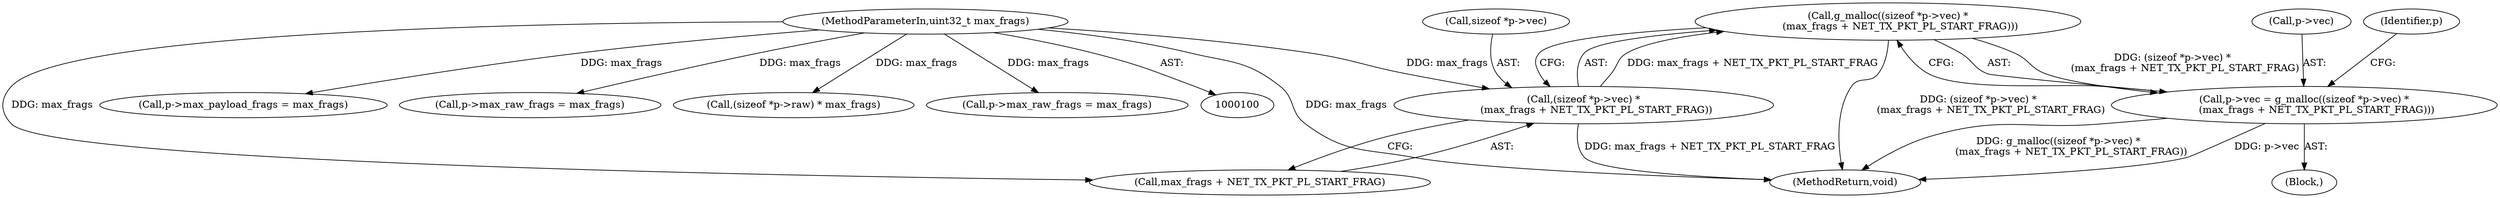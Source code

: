 digraph "0_qemu_47882fa4975bf0b58dd74474329fdd7154e8f04c@API" {
"1000122" [label="(Call,g_malloc((sizeof *p->vec) *\n        (max_frags + NET_TX_PKT_PL_START_FRAG)))"];
"1000123" [label="(Call,(sizeof *p->vec) *\n        (max_frags + NET_TX_PKT_PL_START_FRAG))"];
"1000103" [label="(MethodParameterIn,uint32_t max_frags)"];
"1000118" [label="(Call,p->vec = g_malloc((sizeof *p->vec) *\n        (max_frags + NET_TX_PKT_PL_START_FRAG)))"];
"1000129" [label="(Call,max_frags + NET_TX_PKT_PL_START_FRAG)"];
"1000103" [label="(MethodParameterIn,uint32_t max_frags)"];
"1000144" [label="(Call,p->max_payload_frags = max_frags)"];
"1000154" [label="(Call,p->max_raw_frags = max_frags)"];
"1000137" [label="(Call,(sizeof *p->raw) * max_frags)"];
"1000119" [label="(Call,p->vec)"];
"1000124" [label="(Call,sizeof *p->vec)"];
"1000149" [label="(Call,p->max_raw_frags = max_frags)"];
"1000123" [label="(Call,(sizeof *p->vec) *\n        (max_frags + NET_TX_PKT_PL_START_FRAG))"];
"1000105" [label="(Block,)"];
"1000122" [label="(Call,g_malloc((sizeof *p->vec) *\n        (max_frags + NET_TX_PKT_PL_START_FRAG)))"];
"1000134" [label="(Identifier,p)"];
"1000118" [label="(Call,p->vec = g_malloc((sizeof *p->vec) *\n        (max_frags + NET_TX_PKT_PL_START_FRAG)))"];
"1000221" [label="(MethodReturn,void)"];
"1000122" -> "1000118"  [label="AST: "];
"1000122" -> "1000123"  [label="CFG: "];
"1000123" -> "1000122"  [label="AST: "];
"1000118" -> "1000122"  [label="CFG: "];
"1000122" -> "1000221"  [label="DDG: (sizeof *p->vec) *\n        (max_frags + NET_TX_PKT_PL_START_FRAG)"];
"1000122" -> "1000118"  [label="DDG: (sizeof *p->vec) *\n        (max_frags + NET_TX_PKT_PL_START_FRAG)"];
"1000123" -> "1000122"  [label="DDG: max_frags + NET_TX_PKT_PL_START_FRAG"];
"1000123" -> "1000129"  [label="CFG: "];
"1000124" -> "1000123"  [label="AST: "];
"1000129" -> "1000123"  [label="AST: "];
"1000123" -> "1000221"  [label="DDG: max_frags + NET_TX_PKT_PL_START_FRAG"];
"1000103" -> "1000123"  [label="DDG: max_frags"];
"1000103" -> "1000100"  [label="AST: "];
"1000103" -> "1000221"  [label="DDG: max_frags"];
"1000103" -> "1000129"  [label="DDG: max_frags"];
"1000103" -> "1000137"  [label="DDG: max_frags"];
"1000103" -> "1000144"  [label="DDG: max_frags"];
"1000103" -> "1000149"  [label="DDG: max_frags"];
"1000103" -> "1000154"  [label="DDG: max_frags"];
"1000118" -> "1000105"  [label="AST: "];
"1000119" -> "1000118"  [label="AST: "];
"1000134" -> "1000118"  [label="CFG: "];
"1000118" -> "1000221"  [label="DDG: g_malloc((sizeof *p->vec) *\n        (max_frags + NET_TX_PKT_PL_START_FRAG))"];
"1000118" -> "1000221"  [label="DDG: p->vec"];
}
